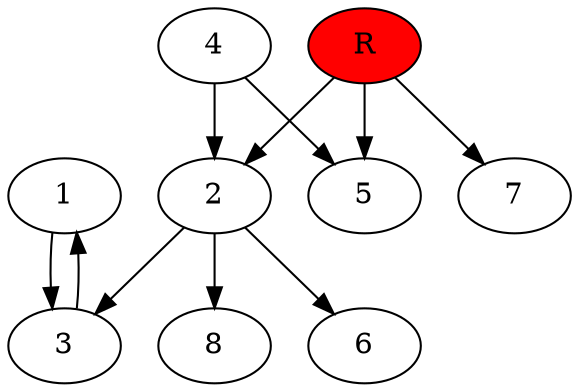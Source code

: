 digraph prb50876 {
	1
	2
	3
	4
	5
	6
	7
	8
	R [fillcolor="#ff0000" style=filled]
	1 -> 3
	2 -> 3
	2 -> 6
	2 -> 8
	3 -> 1
	4 -> 2
	4 -> 5
	R -> 2
	R -> 5
	R -> 7
}
